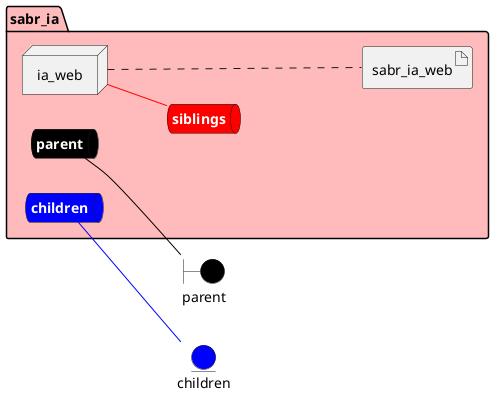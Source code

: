 @startuml

left to right direction


boundary parent #black


entity children #blue




package "sabr_ia" #ffbbbb {
    queue parentnet #black [
            <b><color:white>parent</color></b>
    ]
    
    parentnet -[#black]- parent
    
    queue childrennet #blue [
            <b><color:white>children</color></b>
    ]
    
    childrennet -[#blue]- children
    
    queue siblingsnet #red [
            <b><color:white>siblings</color></b>
    ]
    

node "ia_web" as ia_webService


        artifact "sabr_ia_web" as sabr_ia_webimage
    
}

ia_webService -[#red]- siblingsnet
ia_webService .... sabr_ia_webimage


@enduml
